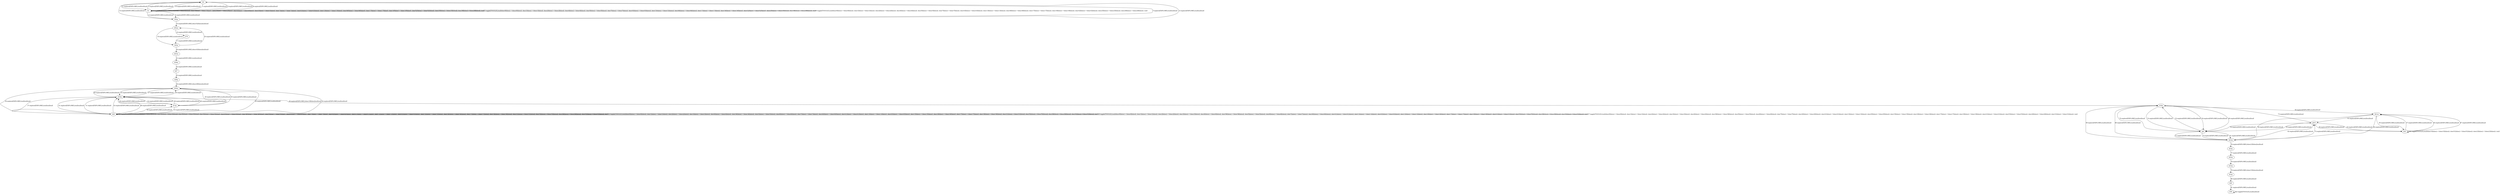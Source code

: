 # Total number of goals covered by this test: 4
# b60 --> b59
# d33m --> d33p
# b59 --> b59
# d33p --> b60

digraph g {
"b0" -> "b1" [label = "1-explore[EXPLORE];/null/null/null"];
"b1" -> "b0" [label = "2-explore[EXPLORE];/null/null/null"];
"b0" -> "b1" [label = "3-explore[EXPLORE];/null/null/null"];
"b1" -> "b1" [label = "4-toggle[TOGGLE];/null/door0[false]:=!(door0[false]); door1[false]:=!(door1[false]); door2[false]:=!(door2[false]); door4[false]:=!(door4[false]); door5[false]:=!(door5[false]); door7[false]:=!(door7[false]); door43[false]:=!(door43[false]); door13[false]:=!(door13[false]); door46[false]:=!(door46[false]); door17[false]:=!(door17[false]); door19[false]:=!(door19[false]); door52[false]:=!(door52[false]); door25[false]:=!(door25[false]); door29[false]:=!(door29[false]); /null"];
"b1" -> "b1" [label = "5-toggle[TOGGLE];/null/door0[false]:=!(door0[false]); door1[false]:=!(door1[false]); door2[false]:=!(door2[false]); door4[false]:=!(door4[false]); door5[false]:=!(door5[false]); door7[false]:=!(door7[false]); door43[false]:=!(door43[false]); door13[false]:=!(door13[false]); door46[false]:=!(door46[false]); door17[false]:=!(door17[false]); door19[false]:=!(door19[false]); door52[false]:=!(door52[false]); door25[false]:=!(door25[false]); door29[false]:=!(door29[false]); /null"];
"b1" -> "d52p" [label = "6-explore[EXPLORE];/null/null/null"];
"d52p" -> "b0" [label = "7-explore[EXPLORE];/null/null/null"];
"b0" -> "b1" [label = "8-explore[EXPLORE];/null/null/null"];
"b1" -> "b1" [label = "9-toggle[TOGGLE];/null/door0[false]:=!(door0[false]); door1[false]:=!(door1[false]); door2[false]:=!(door2[false]); door4[false]:=!(door4[false]); door5[false]:=!(door5[false]); door7[false]:=!(door7[false]); door43[false]:=!(door43[false]); door13[false]:=!(door13[false]); door46[false]:=!(door46[false]); door17[false]:=!(door17[false]); door19[false]:=!(door19[false]); door52[false]:=!(door52[false]); door25[false]:=!(door25[false]); door29[false]:=!(door29[false]); /null"];
"b1" -> "b0" [label = "10-explore[EXPLORE];/null/null/null"];
"b0" -> "b1" [label = "11-explore[EXPLORE];/null/null/null"];
"b1" -> "d52p" [label = "12-explore[EXPLORE];/null/null/null"];
"d52p" -> "b0" [label = "13-explore[EXPLORE];/null/null/null"];
"b0" -> "d52p" [label = "14-explore[EXPLORE];/null/null/null"];
"d52p" -> "d52m" [label = "15-explore[EXPLORE];/door52[false]/null/null"];
"d52m" -> "b79" [label = "16-explore[EXPLORE];/null/null/null"];
"b79" -> "d43p" [label = "17-explore[EXPLORE];/null/null/null"];
"d43p" -> "d52m" [label = "18-explore[EXPLORE];/null/null/null"];
"d52m" -> "d43p" [label = "19-explore[EXPLORE];/null/null/null"];
"d43p" -> "d43m" [label = "20-explore[EXPLORE];/door43[false]/null/null"];
"d43m" -> "d39m" [label = "21-explore[EXPLORE];/null/null/null"];
"d39m" -> "b47" [label = "22-explore[EXPLORE];/null/null/null"];
"b47" -> "d29p" [label = "23-explore[EXPLORE];/null/null/null"];
"d29p" -> "d29m" [label = "24-explore[EXPLORE];/door29[false]/null/null"];
"d29m" -> "d19m" [label = "25-explore[EXPLORE];/null/null/null"];
"d19m" -> "d29m" [label = "26-explore[EXPLORE];/null/null/null"];
"d29m" -> "d19m" [label = "27-explore[EXPLORE];/null/null/null"];
"d19m" -> "d13p" [label = "28-explore[EXPLORE];/null/null/null"];
"d13p" -> "d29m" [label = "29-explore[EXPLORE];/null/null/null"];
"d29m" -> "b40" [label = "30-explore[EXPLORE];/null/null/null"];
"b40" -> "d19m" [label = "31-explore[EXPLORE];/null/null/null"];
"d19m" -> "d13p" [label = "32-explore[EXPLORE];/null/null/null"];
"d13p" -> "b40" [label = "33-explore[EXPLORE];/null/null/null"];
"b40" -> "d29m" [label = "34-explore[EXPLORE];/null/null/null"];
"d29m" -> "d13p" [label = "35-explore[EXPLORE];/null/null/null"];
"d13p" -> "d19m" [label = "36-explore[EXPLORE];/null/null/null"];
"d19m" -> "b40" [label = "37-explore[EXPLORE];/null/null/null"];
"b40" -> "b40" [label = "38-toggle[TOGGLE];/null/door0[false]:=!(door0[false]); door1[false]:=!(door1[false]); door2[false]:=!(door2[false]); door3[false]:=!(door3[false]); door4[false]:=!(door4[false]); door36[false]:=!(door36[false]); door5[false]:=!(door5[false]); door6[false]:=!(door6[false]); door7[false]:=!(door7[false]); door40[false]:=!(door40[false]); door41[false]:=!(door41[false]); door13[false]:=!(door13[false]); door45[false]:=!(door45[false]); door15[false]:=!(door15[false]); door16[false]:=!(door16[false]); door17[false]:=!(door17[false]); door19[false]:=!(door19[false]); door21[false]:=!(door21[false]); door53[false]:=!(door53[false]); door26[false]:=!(door26[false]); door31[false]:=!(door31[false]); /null"];
"b40" -> "d13p" [label = "39-explore[EXPLORE];/null/null/null"];
"d13p" -> "d19m" [label = "40-explore[EXPLORE];/null/null/null"];
"d19m" -> "b40" [label = "41-explore[EXPLORE];/null/null/null"];
"b40" -> "b40" [label = "42-toggle[TOGGLE];/null/door0[false]:=!(door0[false]); door1[false]:=!(door1[false]); door2[false]:=!(door2[false]); door3[false]:=!(door3[false]); door4[false]:=!(door4[false]); door36[false]:=!(door36[false]); door5[false]:=!(door5[false]); door6[false]:=!(door6[false]); door7[false]:=!(door7[false]); door40[false]:=!(door40[false]); door41[false]:=!(door41[false]); door13[false]:=!(door13[false]); door45[false]:=!(door45[false]); door15[false]:=!(door15[false]); door16[false]:=!(door16[false]); door17[false]:=!(door17[false]); door19[false]:=!(door19[false]); door21[false]:=!(door21[false]); door53[false]:=!(door53[false]); door26[false]:=!(door26[false]); door31[false]:=!(door31[false]); /null"];
"b40" -> "d19m" [label = "43-explore[EXPLORE];/null/null/null"];
"d19m" -> "d29m" [label = "44-explore[EXPLORE];/null/null/null"];
"d29m" -> "b40" [label = "45-explore[EXPLORE];/null/null/null"];
"b40" -> "b40" [label = "46-toggle[TOGGLE];/null/door0[false]:=!(door0[false]); door1[false]:=!(door1[false]); door2[false]:=!(door2[false]); door3[false]:=!(door3[false]); door4[false]:=!(door4[false]); door36[false]:=!(door36[false]); door5[false]:=!(door5[false]); door6[false]:=!(door6[false]); door7[false]:=!(door7[false]); door40[false]:=!(door40[false]); door41[false]:=!(door41[false]); door13[false]:=!(door13[false]); door45[false]:=!(door45[false]); door15[false]:=!(door15[false]); door16[false]:=!(door16[false]); door17[false]:=!(door17[false]); door19[false]:=!(door19[false]); door21[false]:=!(door21[false]); door53[false]:=!(door53[false]); door26[false]:=!(door26[false]); door31[false]:=!(door31[false]); /null"];
"b40" -> "b40" [label = "47-toggle[TOGGLE];/null/door0[false]:=!(door0[false]); door1[false]:=!(door1[false]); door2[false]:=!(door2[false]); door3[false]:=!(door3[false]); door4[false]:=!(door4[false]); door36[false]:=!(door36[false]); door5[false]:=!(door5[false]); door6[false]:=!(door6[false]); door7[false]:=!(door7[false]); door40[false]:=!(door40[false]); door41[false]:=!(door41[false]); door13[false]:=!(door13[false]); door45[false]:=!(door45[false]); door15[false]:=!(door15[false]); door16[false]:=!(door16[false]); door17[false]:=!(door17[false]); door19[false]:=!(door19[false]); door21[false]:=!(door21[false]); door53[false]:=!(door53[false]); door26[false]:=!(door26[false]); door31[false]:=!(door31[false]); /null"];
"b40" -> "d19m" [label = "48-explore[EXPLORE];/null/null/null"];
"d19m" -> "d19p" [label = "49-explore[EXPLORE];/door19[false]/null/null"];
"d19p" -> "d21m" [label = "50-explore[EXPLORE];/null/null/null"];
"d21m" -> "gf10" [label = "51-explore[EXPLORE];/null/null/null"];
"gf10" -> "gf4" [label = "52-explore[EXPLORE];/null/null/null"];
"gf4" -> "d19p" [label = "53-explore[EXPLORE];/null/null/null"];
"d19p" -> "gf4" [label = "54-explore[EXPLORE];/null/null/null"];
"gf4" -> "gf10" [label = "55-explore[EXPLORE];/null/null/null"];
"gf10" -> "b43" [label = "56-explore[EXPLORE];/null/null/null"];
"b43" -> "d21m" [label = "57-explore[EXPLORE];/null/null/null"];
"d21m" -> "d23m" [label = "58-explore[EXPLORE];/null/null/null"];
"d23m" -> "d19p" [label = "59-explore[EXPLORE];/null/null/null"];
"d19p" -> "gf4" [label = "60-explore[EXPLORE];/null/null/null"];
"gf4" -> "d23m" [label = "61-explore[EXPLORE];/null/null/null"];
"d23m" -> "gf10" [label = "62-explore[EXPLORE];/null/null/null"];
"gf10" -> "b43" [label = "63-explore[EXPLORE];/null/null/null"];
"b43" -> "d21m" [label = "64-explore[EXPLORE];/null/null/null"];
"d21m" -> "b43" [label = "65-explore[EXPLORE];/null/null/null"];
"b43" -> "b43" [label = "66-toggle[TOGGLE];/null/door33[false]:=!(door33[false]); door51[false]:=!(door51[false]); door23[false]:=!(door23[false]); /null"];
"b43" -> "d21m" [label = "67-explore[EXPLORE];/null/null/null"];
"d21m" -> "d23m" [label = "68-explore[EXPLORE];/null/null/null"];
"d23m" -> "d19p" [label = "69-explore[EXPLORE];/null/null/null"];
"d19p" -> "gf4" [label = "70-explore[EXPLORE];/null/null/null"];
"gf4" -> "d23m" [label = "71-explore[EXPLORE];/null/null/null"];
"d23m" -> "gf10" [label = "72-explore[EXPLORE];/null/null/null"];
"gf10" -> "d19p" [label = "73-explore[EXPLORE];/null/null/null"];
"d19p" -> "gf4" [label = "74-explore[EXPLORE];/null/null/null"];
"gf4" -> "d23m" [label = "75-explore[EXPLORE];/null/null/null"];
"d23m" -> "d23p" [label = "76-explore[EXPLORE];/door23[false]/null/null"];
"d23p" -> "d25m" [label = "77-explore[EXPLORE];/null/null/null"];
"d25m" -> "d33m" [label = "78-explore[EXPLORE];/null/null/null"];
"d33m" -> "d33p" [label = "79-explore[EXPLORE];/door33[false]/null/null"];
"d33p" -> "b60" [label = "80-explore[EXPLORE];/null/null/null"];
"b60" -> "b59" [label = "81-explore[EXPLORE];/null/null/null"];
"b59" -> "b59" [label = "82-toggle[TOGGLE];/null/null/null"];
}